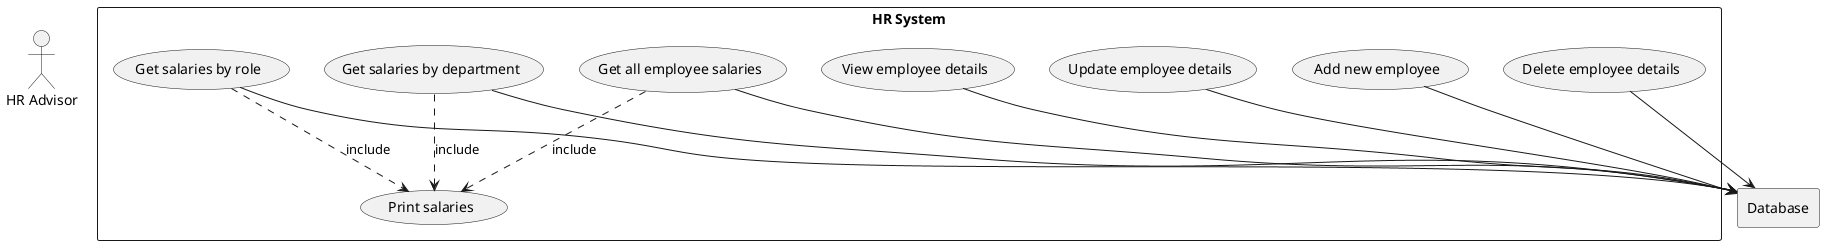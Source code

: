@startuml

actor HR as "HR Advisor"

rectangle Database

rectangle "HR System" {
    usecase UC4 as "Get salaries by role"
    usecase UC5 as "Get salaries by department"
    usecase UC6 as "Get all employee salaries"
    usecase UC7 as "View employee details"
    usecase UC8 as "Update employee details"
    usecase UC9 as "Add new employee"
    usecase UC10 as "Delete employee details"
    usecase UCa as "Print salaries"

    UC4 ..> UCa : include
    UC5 ..> UCa : include
    UC6 ..> UCa : include

    UC4 --> Database
    UC5 --> Database
    UC6 --> Database
    UC7 --> Database
    UC8 --> Database
    UC9 --> Database
    UC10 --> Database
}

@enduml